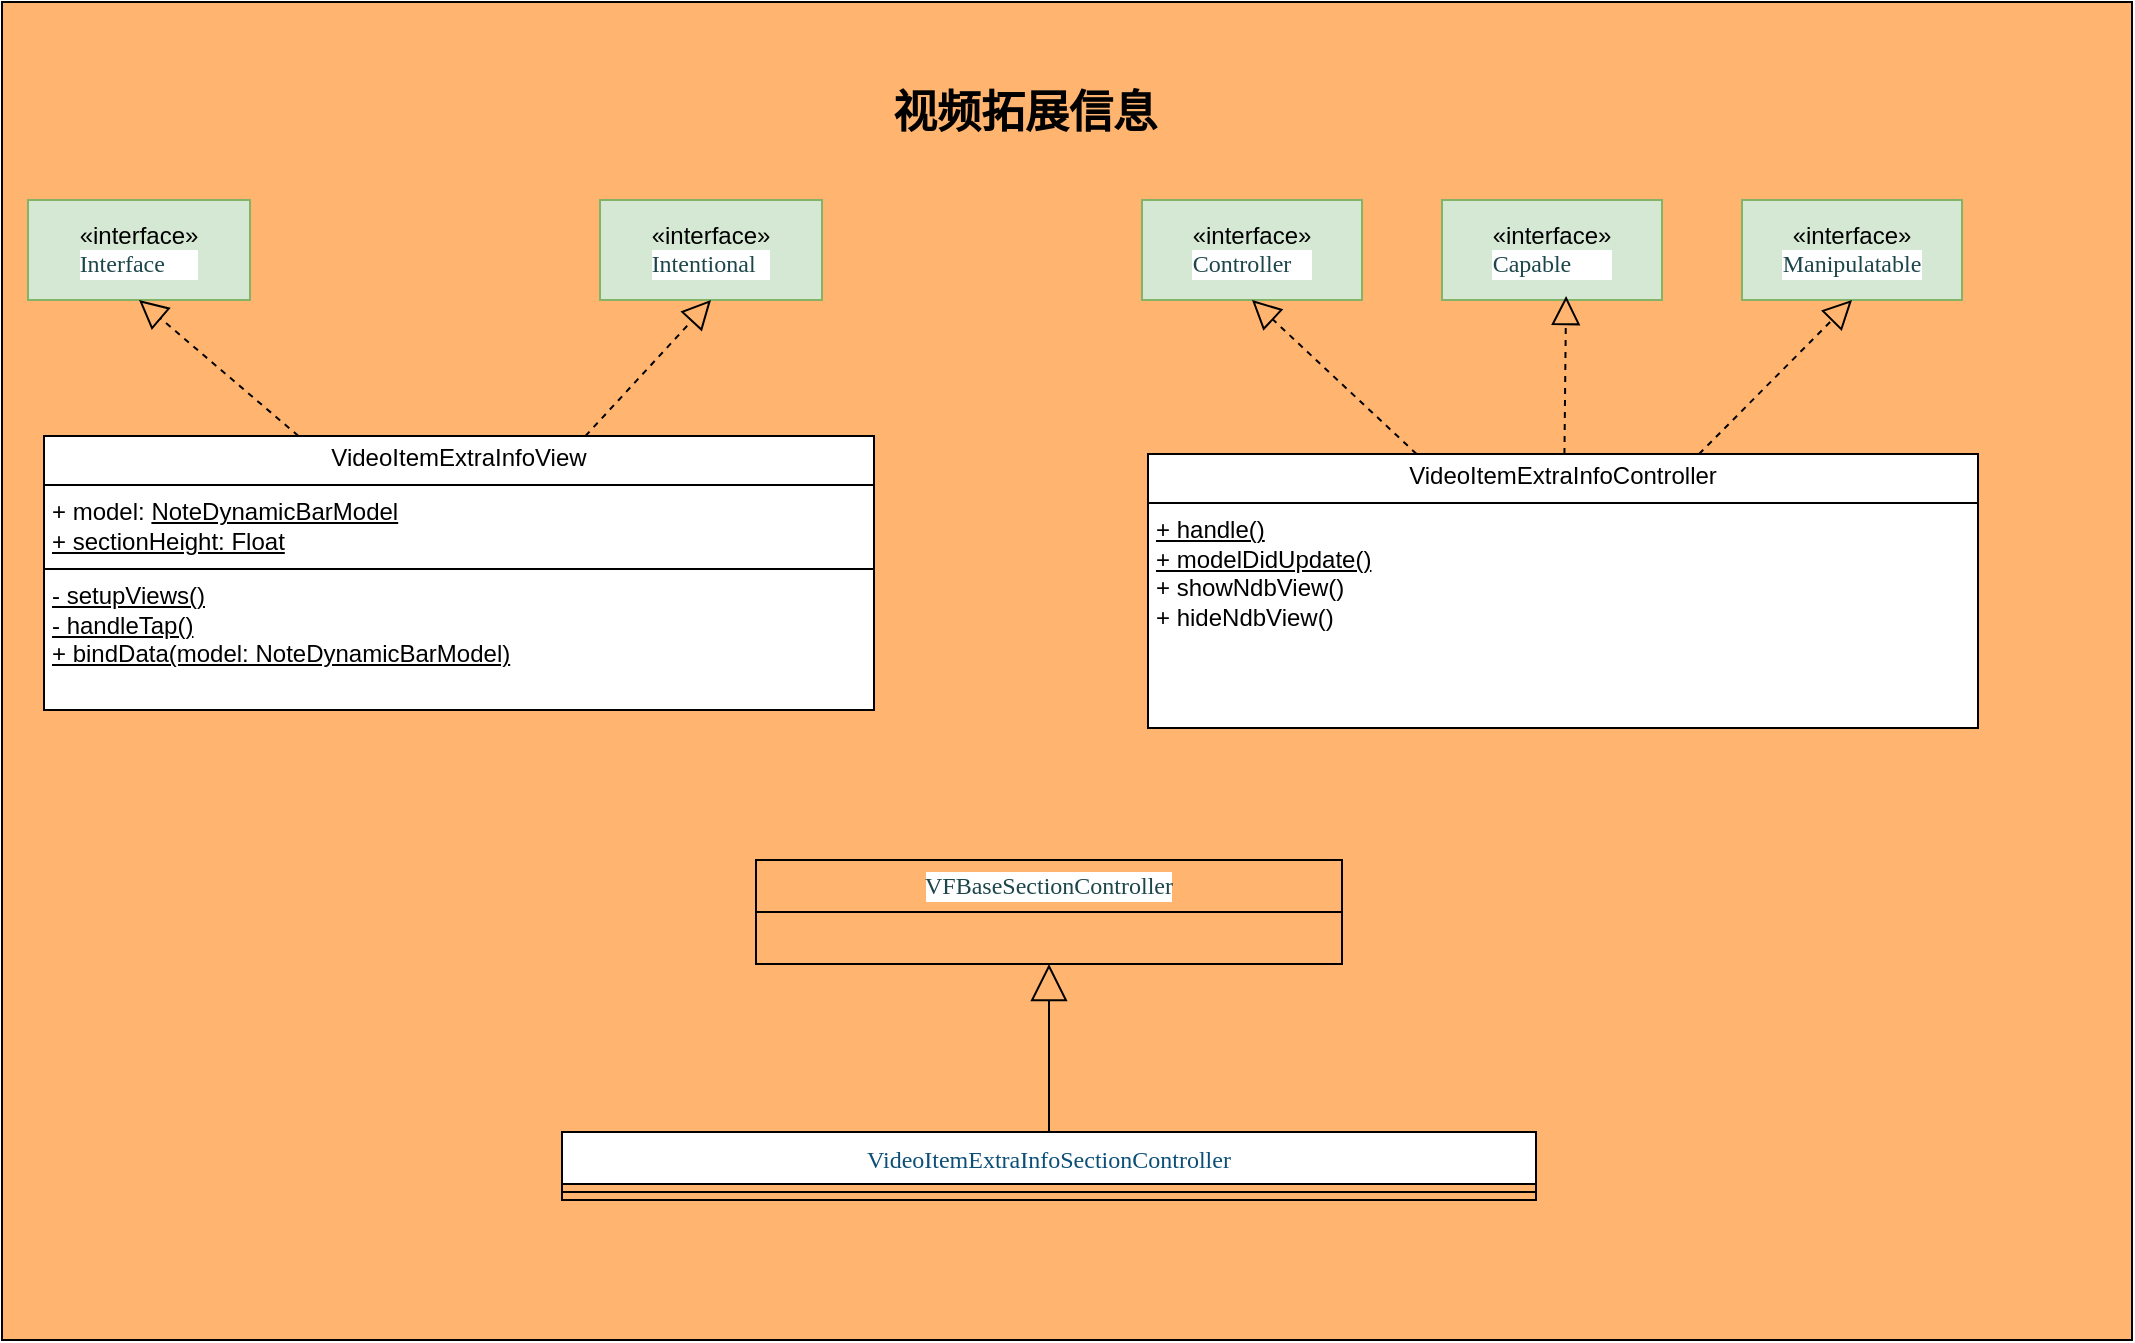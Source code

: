 <mxfile version="24.2.5" type="github">
  <diagram id="C5RBs43oDa-KdzZeNtuy" name="Page-1">
    <mxGraphModel dx="131" dy="1109" grid="0" gridSize="10" guides="1" tooltips="1" connect="1" arrows="1" fold="1" page="1" pageScale="1" pageWidth="827" pageHeight="1169" background="#ffffff" math="0" shadow="0">
      <root>
        <mxCell id="WIyWlLk6GJQsqaUBKTNV-0" />
        <mxCell id="WIyWlLk6GJQsqaUBKTNV-1" parent="WIyWlLk6GJQsqaUBKTNV-0" />
        <mxCell id="uSnK2BkHSAxb0Llej-xE-37" value="" style="rounded=0;whiteSpace=wrap;html=1;fillColor=#FFB570;" vertex="1" parent="WIyWlLk6GJQsqaUBKTNV-1">
          <mxGeometry x="903" y="486" width="1065" height="669" as="geometry" />
        </mxCell>
        <mxCell id="uSnK2BkHSAxb0Llej-xE-5" value="«interface»&lt;br&gt;&lt;p style=&quot;margin: 0px; font-variant-numeric: normal; font-variant-east-asian: normal; font-stretch: normal; line-height: normal; font-family: Menlo; color: rgb(28, 70, 74); background-color: rgb(255, 255, 255); text-align: start;&quot; class=&quot;p1&quot;&gt;Interface&lt;/p&gt;" style="html=1;whiteSpace=wrap;fillColor=#d5e8d4;strokeColor=#82b366;" vertex="1" parent="WIyWlLk6GJQsqaUBKTNV-1">
          <mxGeometry x="916" y="585" width="111" height="50" as="geometry" />
        </mxCell>
        <mxCell id="uSnK2BkHSAxb0Llej-xE-6" value="«interface»&lt;br&gt;&lt;p style=&quot;margin: 0px; font-variant-numeric: normal; font-variant-east-asian: normal; font-stretch: normal; line-height: normal; font-family: Menlo; color: rgb(28, 70, 74); background-color: rgb(255, 255, 255); text-align: start;&quot; class=&quot;p1&quot;&gt;Intentional&lt;/p&gt;" style="html=1;whiteSpace=wrap;fillColor=#d5e8d4;strokeColor=#82b366;" vertex="1" parent="WIyWlLk6GJQsqaUBKTNV-1">
          <mxGeometry x="1202" y="585" width="111" height="50" as="geometry" />
        </mxCell>
        <mxCell id="uSnK2BkHSAxb0Llej-xE-16" value="&lt;p style=&quot;margin:0px;margin-top:4px;text-align:center;&quot;&gt;&lt;span style=&quot;white-space: nowrap;&quot;&gt;VideoItemExtraInfoView&lt;/span&gt;&lt;br&gt;&lt;/p&gt;&lt;hr size=&quot;1&quot; style=&quot;border-style:solid;&quot;&gt;&lt;p style=&quot;margin:0px;margin-left:4px;&quot;&gt;+ model:&amp;nbsp;&lt;span style=&quot;text-decoration-line: underline; white-space: nowrap; background-color: initial;&quot;&gt;NoteDynamicBarModel&lt;/span&gt;&lt;/p&gt;&lt;p style=&quot;margin:0px;margin-left:4px;&quot;&gt;&lt;span style=&quot;text-decoration-line: underline; white-space: nowrap; background-color: initial;&quot;&gt;+ sectionHeight: Float&lt;/span&gt;&lt;/p&gt;&lt;hr size=&quot;1&quot; style=&quot;border-style:solid;&quot;&gt;&lt;p style=&quot;margin:0px;margin-left:4px;&quot;&gt;&lt;span style=&quot;white-space: nowrap; text-decoration-line: underline;&quot;&gt;- setupViews()&lt;/span&gt;&lt;/p&gt;&lt;p style=&quot;margin:0px;margin-left:4px;&quot;&gt;&lt;span style=&quot;white-space: nowrap; text-decoration-line: underline;&quot;&gt;- handleTap()&lt;/span&gt;&lt;/p&gt;&lt;p style=&quot;margin:0px;margin-left:4px;&quot;&gt;&lt;span style=&quot;white-space: nowrap; text-decoration-line: underline;&quot;&gt;+ bindData(model: NoteDynamicBarModel)&lt;/span&gt;&lt;br&gt;&lt;/p&gt;" style="verticalAlign=top;align=left;overflow=fill;html=1;whiteSpace=wrap;" vertex="1" parent="WIyWlLk6GJQsqaUBKTNV-1">
          <mxGeometry x="924" y="703" width="415" height="137" as="geometry" />
        </mxCell>
        <mxCell id="uSnK2BkHSAxb0Llej-xE-17" value="" style="endArrow=block;dashed=1;endFill=0;endSize=12;html=1;rounded=0;entryX=0.5;entryY=1;entryDx=0;entryDy=0;" edge="1" parent="WIyWlLk6GJQsqaUBKTNV-1" source="uSnK2BkHSAxb0Llej-xE-16" target="uSnK2BkHSAxb0Llej-xE-6">
          <mxGeometry width="160" relative="1" as="geometry">
            <mxPoint x="1131.5" y="543" as="sourcePoint" />
            <mxPoint x="1131.5" y="543" as="targetPoint" />
          </mxGeometry>
        </mxCell>
        <mxCell id="uSnK2BkHSAxb0Llej-xE-18" value="" style="endArrow=block;dashed=1;endFill=0;endSize=12;html=1;rounded=0;entryX=0.5;entryY=1;entryDx=0;entryDy=0;" edge="1" parent="WIyWlLk6GJQsqaUBKTNV-1" source="uSnK2BkHSAxb0Llej-xE-16" target="uSnK2BkHSAxb0Llej-xE-5">
          <mxGeometry width="160" relative="1" as="geometry">
            <mxPoint x="1131.5" y="543" as="sourcePoint" />
            <mxPoint x="1131.5" y="543" as="targetPoint" />
          </mxGeometry>
        </mxCell>
        <mxCell id="uSnK2BkHSAxb0Llej-xE-19" value="«interface»&lt;br&gt;&lt;p style=&quot;margin: 0px; font-variant-numeric: normal; font-variant-east-asian: normal; font-stretch: normal; line-height: normal; font-family: Menlo; color: rgb(28, 70, 74); background-color: rgb(255, 255, 255); text-align: start;&quot; class=&quot;p1&quot;&gt;Controller&lt;/p&gt;" style="html=1;whiteSpace=wrap;fillColor=#d5e8d4;strokeColor=#82b366;" vertex="1" parent="WIyWlLk6GJQsqaUBKTNV-1">
          <mxGeometry x="1473" y="585" width="110" height="50" as="geometry" />
        </mxCell>
        <mxCell id="uSnK2BkHSAxb0Llej-xE-20" value="«interface»&lt;br&gt;&lt;p style=&quot;margin: 0px; font-variant-numeric: normal; font-variant-east-asian: normal; font-stretch: normal; line-height: normal; font-family: Menlo; color: rgb(28, 70, 74); background-color: rgb(255, 255, 255); text-align: start;&quot; class=&quot;p1&quot;&gt;Capable&lt;/p&gt;" style="html=1;whiteSpace=wrap;fillColor=#d5e8d4;strokeColor=#82b366;" vertex="1" parent="WIyWlLk6GJQsqaUBKTNV-1">
          <mxGeometry x="1623" y="585" width="110" height="50" as="geometry" />
        </mxCell>
        <mxCell id="uSnK2BkHSAxb0Llej-xE-21" value="«interface»&lt;br&gt;&lt;p style=&quot;margin: 0px; font-variant-numeric: normal; font-variant-east-asian: normal; font-stretch: normal; line-height: normal; font-family: Menlo; color: rgb(28, 70, 74); background-color: rgb(255, 255, 255); text-align: start;&quot; class=&quot;p1&quot;&gt;Manipulatable&lt;/p&gt;" style="html=1;whiteSpace=wrap;fillColor=#d5e8d4;strokeColor=#82b366;" vertex="1" parent="WIyWlLk6GJQsqaUBKTNV-1">
          <mxGeometry x="1773" y="585" width="110" height="50" as="geometry" />
        </mxCell>
        <mxCell id="uSnK2BkHSAxb0Llej-xE-22" value="&lt;p style=&quot;margin:0px;margin-top:4px;text-align:center;&quot;&gt;&lt;span style=&quot;white-space: nowrap;&quot;&gt;VideoItemExtraInfoController&lt;/span&gt;&lt;br&gt;&lt;/p&gt;&lt;hr size=&quot;1&quot; style=&quot;border-style:solid;&quot;&gt;&lt;p style=&quot;margin:0px;margin-left:4px;&quot;&gt;&lt;/p&gt;&lt;p style=&quot;margin:0px;margin-left:4px;&quot;&gt;&lt;span style=&quot;white-space: nowrap; text-decoration-line: underline;&quot;&gt;+ handle()&lt;/span&gt;&lt;/p&gt;&lt;p style=&quot;margin:0px;margin-left:4px;&quot;&gt;&lt;span style=&quot;white-space: nowrap; text-decoration-line: underline;&quot;&gt;+ modelDidUpdate()&lt;/span&gt;&lt;br&gt;&lt;/p&gt;&lt;p style=&quot;margin:0px;margin-left:4px;&quot;&gt;+&amp;nbsp;showNdbView()&lt;/p&gt;&lt;p style=&quot;margin:0px;margin-left:4px;&quot;&gt;+&amp;nbsp;hideNdbView()&lt;/p&gt;" style="verticalAlign=top;align=left;overflow=fill;html=1;whiteSpace=wrap;" vertex="1" parent="WIyWlLk6GJQsqaUBKTNV-1">
          <mxGeometry x="1476" y="712" width="415" height="137" as="geometry" />
        </mxCell>
        <mxCell id="uSnK2BkHSAxb0Llej-xE-23" value="" style="endArrow=block;dashed=1;endFill=0;endSize=12;html=1;rounded=0;entryX=0.5;entryY=1;entryDx=0;entryDy=0;" edge="1" parent="WIyWlLk6GJQsqaUBKTNV-1" source="uSnK2BkHSAxb0Llej-xE-22" target="uSnK2BkHSAxb0Llej-xE-19">
          <mxGeometry width="160" relative="1" as="geometry">
            <mxPoint x="1683.5" y="552" as="sourcePoint" />
            <mxPoint x="1683.5" y="552" as="targetPoint" />
          </mxGeometry>
        </mxCell>
        <mxCell id="uSnK2BkHSAxb0Llej-xE-24" value="" style="endArrow=block;dashed=1;endFill=0;endSize=12;html=1;rounded=0;entryX=0.564;entryY=0.96;entryDx=0;entryDy=0;entryPerimeter=0;" edge="1" parent="WIyWlLk6GJQsqaUBKTNV-1" source="uSnK2BkHSAxb0Llej-xE-22" target="uSnK2BkHSAxb0Llej-xE-20">
          <mxGeometry width="160" relative="1" as="geometry">
            <mxPoint x="1683.5" y="552" as="sourcePoint" />
            <mxPoint x="1683.5" y="552" as="targetPoint" />
          </mxGeometry>
        </mxCell>
        <mxCell id="uSnK2BkHSAxb0Llej-xE-25" value="" style="endArrow=block;dashed=1;endFill=0;endSize=12;html=1;rounded=0;entryX=0.5;entryY=1;entryDx=0;entryDy=0;" edge="1" parent="WIyWlLk6GJQsqaUBKTNV-1" source="uSnK2BkHSAxb0Llej-xE-22" target="uSnK2BkHSAxb0Llej-xE-21">
          <mxGeometry width="160" relative="1" as="geometry">
            <mxPoint x="1683.5" y="552" as="sourcePoint" />
            <mxPoint x="1683.5" y="552" as="targetPoint" />
          </mxGeometry>
        </mxCell>
        <mxCell id="uSnK2BkHSAxb0Llej-xE-26" value="&lt;p style=&quot;margin: 0px; font-variant-numeric: normal; font-variant-east-asian: normal; font-stretch: normal; line-height: normal; font-family: Menlo; color: rgb(28, 70, 74); background-color: rgb(255, 255, 255); text-align: start;&quot; class=&quot;p1&quot;&gt;VFBaseSectionController&lt;/p&gt;" style="swimlane;fontStyle=0;childLayout=stackLayout;horizontal=1;startSize=26;fillColor=none;horizontalStack=0;resizeParent=1;resizeParentMax=0;resizeLast=0;collapsible=1;marginBottom=0;whiteSpace=wrap;html=1;" vertex="1" parent="WIyWlLk6GJQsqaUBKTNV-1">
          <mxGeometry x="1280" y="915" width="293" height="52" as="geometry" />
        </mxCell>
        <mxCell id="uSnK2BkHSAxb0Llej-xE-30" value="" style="endArrow=block;endSize=16;endFill=0;html=1;rounded=0;exitX=0.5;exitY=0;exitDx=0;exitDy=0;entryX=0.5;entryY=1;entryDx=0;entryDy=0;" edge="1" parent="WIyWlLk6GJQsqaUBKTNV-1" source="uSnK2BkHSAxb0Llej-xE-31" target="uSnK2BkHSAxb0Llej-xE-26">
          <mxGeometry x="-0.007" width="160" relative="1" as="geometry">
            <mxPoint x="1072" y="1012" as="sourcePoint" />
            <mxPoint x="1232" y="1012" as="targetPoint" />
            <mxPoint as="offset" />
          </mxGeometry>
        </mxCell>
        <mxCell id="uSnK2BkHSAxb0Llej-xE-31" value="&lt;p style=&quot;margin: 0px; font-variant-numeric: normal; font-variant-east-asian: normal; font-weight: 400; font-stretch: normal; line-height: normal; font-family: Menlo; color: rgb(11, 79, 121); background-color: rgb(255, 255, 255); text-align: start;&quot; class=&quot;p1&quot;&gt;VideoItemExtraInfoSectionController&lt;/p&gt;" style="swimlane;fontStyle=1;align=center;verticalAlign=top;childLayout=stackLayout;horizontal=1;startSize=26;horizontalStack=0;resizeParent=1;resizeParentMax=0;resizeLast=0;collapsible=1;marginBottom=0;whiteSpace=wrap;html=1;" vertex="1" parent="WIyWlLk6GJQsqaUBKTNV-1">
          <mxGeometry x="1183" y="1051" width="487" height="34" as="geometry" />
        </mxCell>
        <mxCell id="uSnK2BkHSAxb0Llej-xE-33" value="" style="line;strokeWidth=1;fillColor=none;align=left;verticalAlign=middle;spacingTop=-1;spacingLeft=3;spacingRight=3;rotatable=0;labelPosition=right;points=[];portConstraint=eastwest;strokeColor=inherit;" vertex="1" parent="uSnK2BkHSAxb0Llej-xE-31">
          <mxGeometry y="26" width="487" height="8" as="geometry" />
        </mxCell>
        <mxCell id="uSnK2BkHSAxb0Llej-xE-38" value="视频拓展信息" style="text;html=1;align=center;verticalAlign=middle;resizable=0;points=[];autosize=1;strokeColor=none;fillColor=none;fontStyle=1;fontSize=22;" vertex="1" parent="WIyWlLk6GJQsqaUBKTNV-1">
          <mxGeometry x="1339" y="523" width="150" height="38" as="geometry" />
        </mxCell>
      </root>
    </mxGraphModel>
  </diagram>
</mxfile>
